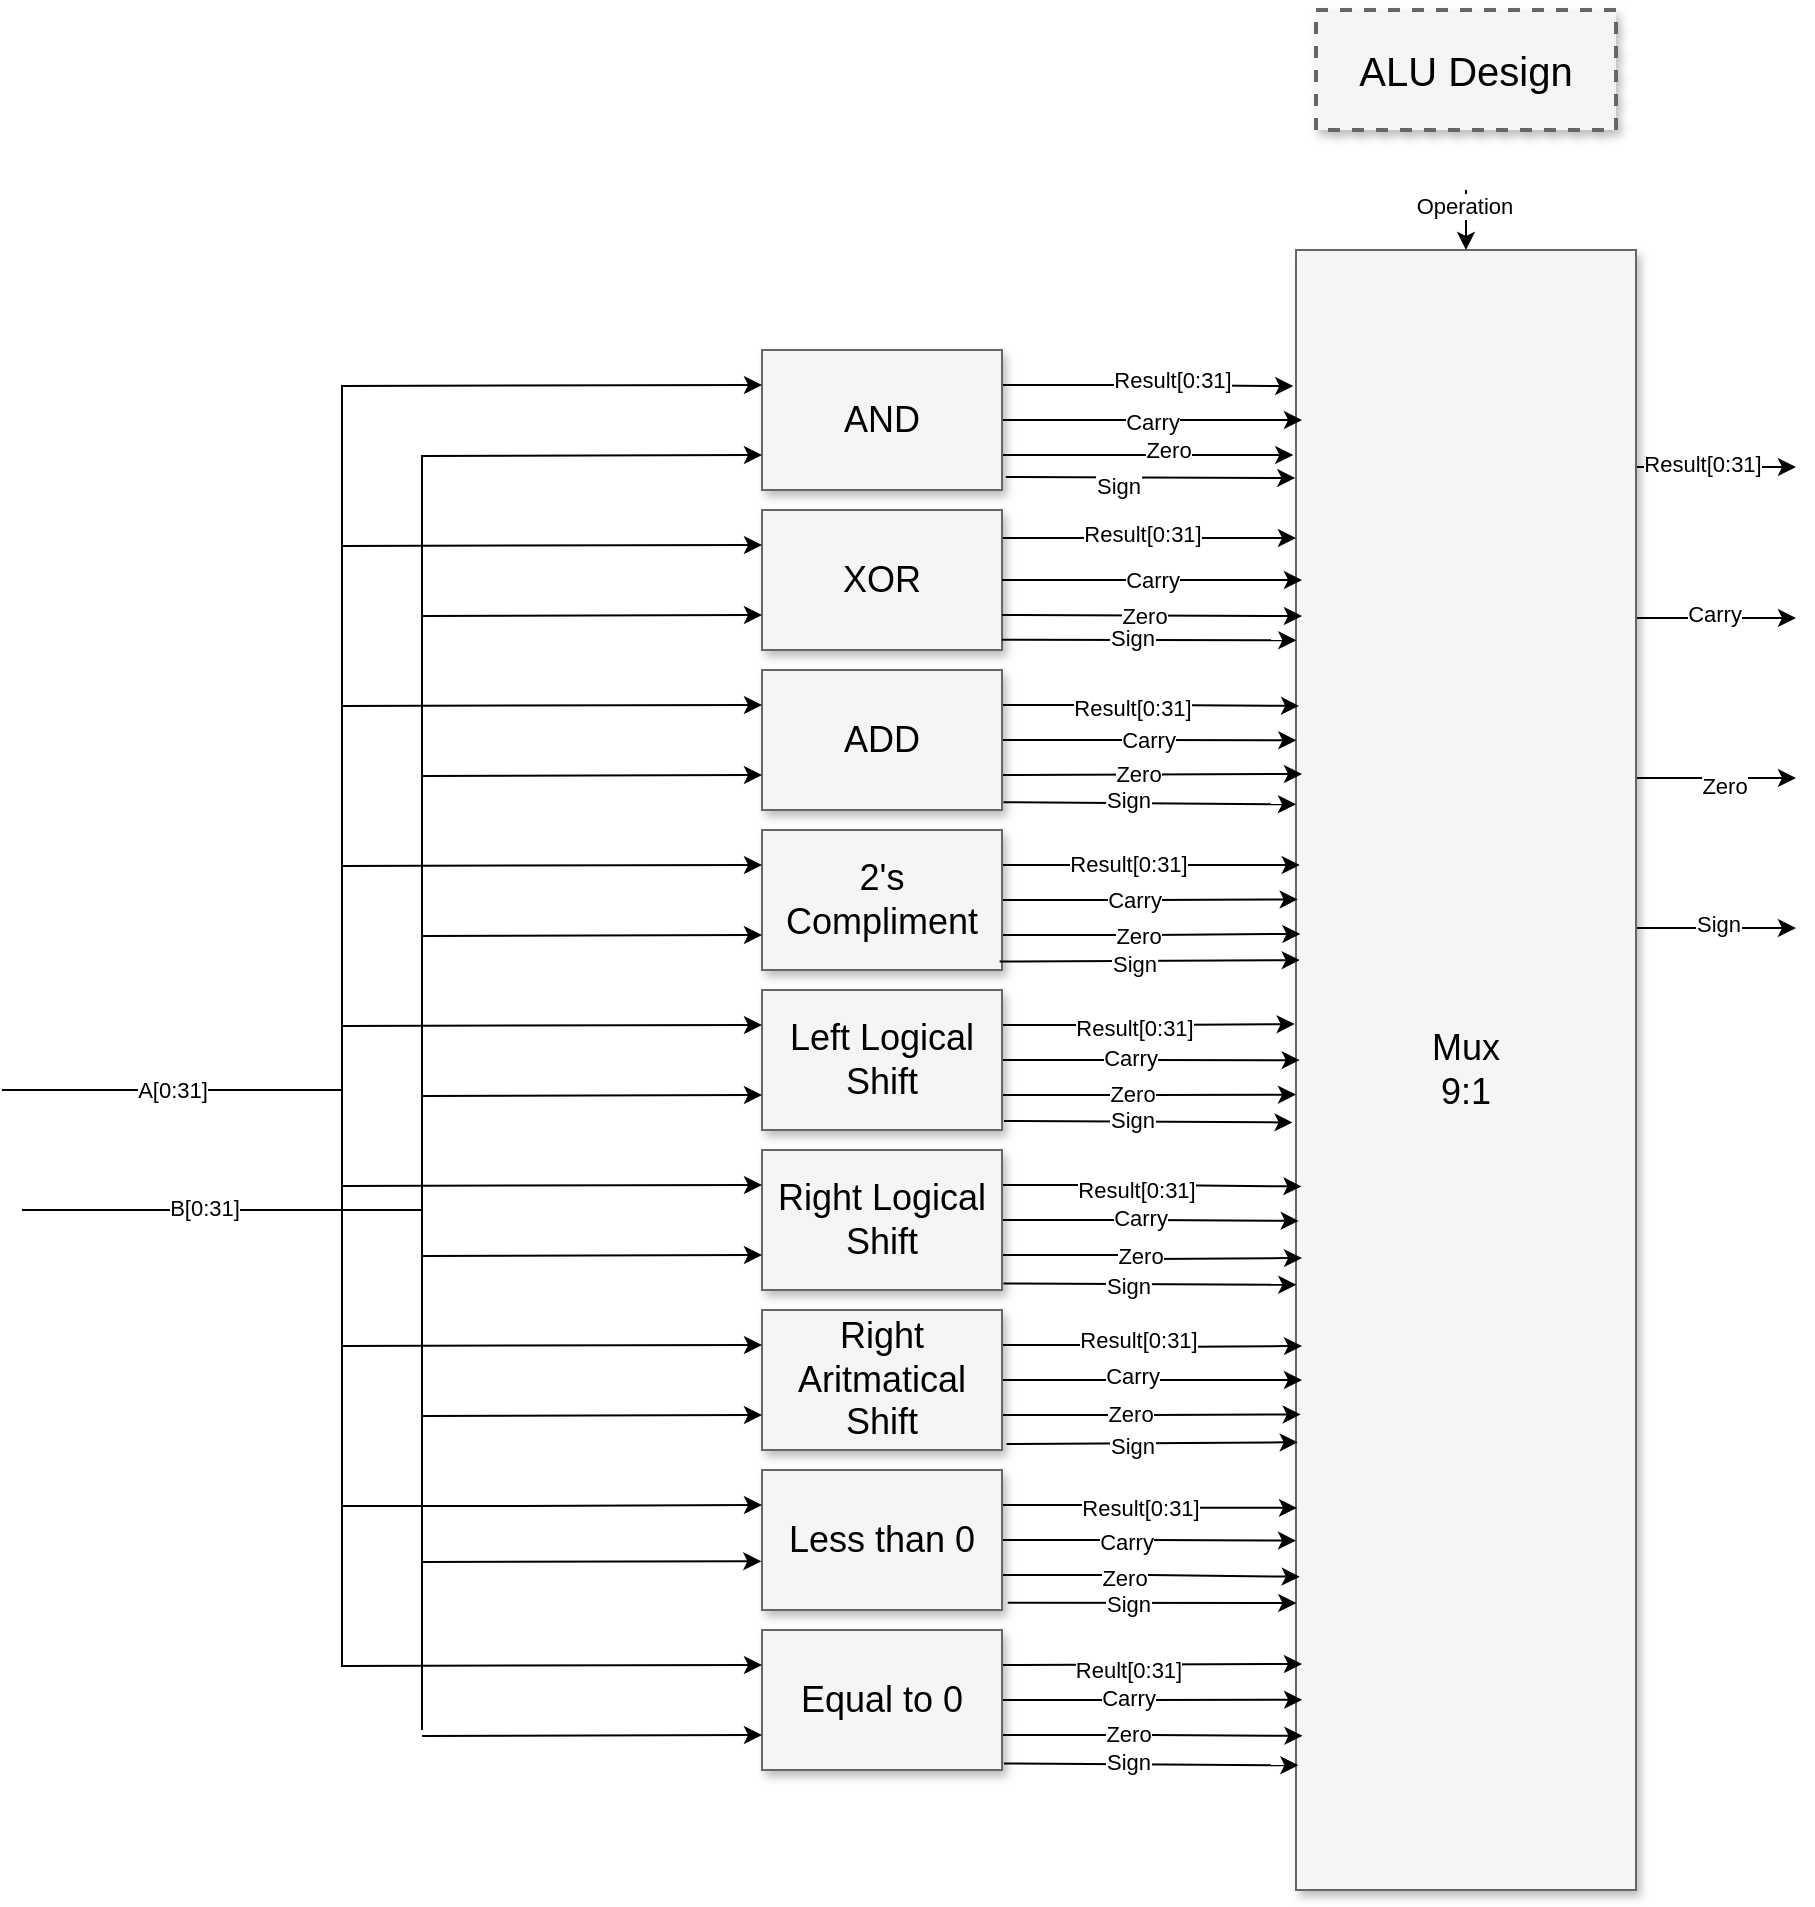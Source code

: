 <mxfile version="15.6.8" type="github">
  <diagram name="Page-1" id="90a13364-a465-7bf4-72fc-28e22215d7a0">
    <mxGraphModel dx="1730" dy="952" grid="1" gridSize="10" guides="1" tooltips="1" connect="1" arrows="1" fold="1" page="1" pageScale="1.5" pageWidth="1169" pageHeight="826" background="none" math="0" shadow="0">
      <root>
        <mxCell id="0" style=";html=1;" />
        <mxCell id="1" style=";html=1;" parent="0" />
        <mxCell id="3a17f1ce550125da-1" value="ALU Design" style="whiteSpace=wrap;html=1;shadow=1;fontSize=20;fillColor=#f5f5f5;strokeColor=#666666;strokeWidth=2;dashed=1;" parent="1" vertex="1">
          <mxGeometry x="797" y="250" width="150" height="60" as="geometry" />
        </mxCell>
        <mxCell id="3a17f1ce550125da-13" style="edgeStyle=elbowEdgeStyle;rounded=0;html=1;startArrow=none;startFill=0;jettySize=auto;orthogonalLoop=1;fontSize=18;elbow=vertical;" parent="1" source="3a17f1ce550125da-2" edge="1">
          <mxGeometry relative="1" as="geometry">
            <mxPoint x="1037" y="478.588" as="targetPoint" />
          </mxGeometry>
        </mxCell>
        <mxCell id="vI0If23ku_HwxLo2vswI-122" value="Result[0:31]" style="edgeLabel;html=1;align=center;verticalAlign=middle;resizable=0;points=[];" vertex="1" connectable="0" parent="3a17f1ce550125da-13">
          <mxGeometry x="-0.18" y="2" relative="1" as="geometry">
            <mxPoint as="offset" />
          </mxGeometry>
        </mxCell>
        <mxCell id="3a17f1ce550125da-14" style="edgeStyle=elbowEdgeStyle;rounded=0;html=1;startArrow=none;startFill=0;jettySize=auto;orthogonalLoop=1;fontSize=18;elbow=vertical;" parent="1" source="3a17f1ce550125da-2" edge="1">
          <mxGeometry relative="1" as="geometry">
            <mxPoint x="1037" y="553.882" as="targetPoint" />
          </mxGeometry>
        </mxCell>
        <mxCell id="vI0If23ku_HwxLo2vswI-123" value="Carry" style="edgeLabel;html=1;align=center;verticalAlign=middle;resizable=0;points=[];" vertex="1" connectable="0" parent="3a17f1ce550125da-14">
          <mxGeometry x="-0.029" y="2" relative="1" as="geometry">
            <mxPoint as="offset" />
          </mxGeometry>
        </mxCell>
        <mxCell id="3a17f1ce550125da-15" style="edgeStyle=elbowEdgeStyle;rounded=0;html=1;startArrow=none;startFill=0;jettySize=auto;orthogonalLoop=1;fontSize=18;elbow=vertical;" parent="1" source="3a17f1ce550125da-2" edge="1">
          <mxGeometry relative="1" as="geometry">
            <mxPoint x="1037" y="633.882" as="targetPoint" />
          </mxGeometry>
        </mxCell>
        <mxCell id="vI0If23ku_HwxLo2vswI-124" value="Zero" style="edgeLabel;html=1;align=center;verticalAlign=middle;resizable=0;points=[];" vertex="1" connectable="0" parent="3a17f1ce550125da-15">
          <mxGeometry x="0.082" y="-4" relative="1" as="geometry">
            <mxPoint as="offset" />
          </mxGeometry>
        </mxCell>
        <mxCell id="3a17f1ce550125da-16" style="edgeStyle=elbowEdgeStyle;rounded=0;html=1;startArrow=none;startFill=0;jettySize=auto;orthogonalLoop=1;fontSize=18;elbow=vertical;" parent="1" source="3a17f1ce550125da-2" edge="1">
          <mxGeometry relative="1" as="geometry">
            <mxPoint x="1037" y="709.176" as="targetPoint" />
          </mxGeometry>
        </mxCell>
        <mxCell id="vI0If23ku_HwxLo2vswI-125" value="Sign" style="edgeLabel;html=1;align=center;verticalAlign=middle;resizable=0;points=[];" vertex="1" connectable="0" parent="3a17f1ce550125da-16">
          <mxGeometry x="0.024" y="2" relative="1" as="geometry">
            <mxPoint as="offset" />
          </mxGeometry>
        </mxCell>
        <mxCell id="3a17f1ce550125da-2" value="&lt;div&gt;Mux&lt;/div&gt;&lt;div&gt;9:1&lt;/div&gt;" style="whiteSpace=wrap;html=1;shadow=1;fontSize=18;fillColor=#f5f5f5;strokeColor=#666666;" parent="1" vertex="1">
          <mxGeometry x="787" y="370" width="170" height="820" as="geometry" />
        </mxCell>
        <mxCell id="3a17f1ce550125da-20" style="edgeStyle=elbowEdgeStyle;rounded=0;html=1;startArrow=none;startFill=0;jettySize=auto;orthogonalLoop=1;fontSize=18;elbow=vertical;" parent="1" source="3a17f1ce550125da-8" target="3a17f1ce550125da-2" edge="1">
          <mxGeometry relative="1" as="geometry">
            <Array as="points">
              <mxPoint x="757" y="514" />
            </Array>
          </mxGeometry>
        </mxCell>
        <mxCell id="vI0If23ku_HwxLo2vswI-114" value="Result[0:31]" style="edgeLabel;html=1;align=center;verticalAlign=middle;resizable=0;points=[];" vertex="1" connectable="0" parent="3a17f1ce550125da-20">
          <mxGeometry x="-0.049" y="2" relative="1" as="geometry">
            <mxPoint as="offset" />
          </mxGeometry>
        </mxCell>
        <mxCell id="3a17f1ce550125da-8" value="XOR" style="whiteSpace=wrap;html=1;shadow=1;fontSize=18;fillColor=#f5f5f5;strokeColor=#666666;" parent="1" vertex="1">
          <mxGeometry x="520" y="500" width="120" height="70" as="geometry" />
        </mxCell>
        <mxCell id="vI0If23ku_HwxLo2vswI-4" value="Carry" style="endArrow=classic;html=1;rounded=0;" edge="1" parent="1" source="3a17f1ce550125da-8">
          <mxGeometry width="50" height="50" relative="1" as="geometry">
            <mxPoint x="700" y="580" as="sourcePoint" />
            <mxPoint x="790" y="535" as="targetPoint" />
            <Array as="points" />
          </mxGeometry>
        </mxCell>
        <mxCell id="vI0If23ku_HwxLo2vswI-8" value="" style="endArrow=classic;html=1;rounded=0;exitX=1;exitY=0.75;exitDx=0;exitDy=0;" edge="1" parent="1" source="3a17f1ce550125da-8">
          <mxGeometry width="50" height="50" relative="1" as="geometry">
            <mxPoint x="690" y="610" as="sourcePoint" />
            <mxPoint x="790" y="553" as="targetPoint" />
          </mxGeometry>
        </mxCell>
        <mxCell id="vI0If23ku_HwxLo2vswI-91" value="Zero" style="edgeLabel;html=1;align=center;verticalAlign=middle;resizable=0;points=[];" vertex="1" connectable="0" parent="vI0If23ku_HwxLo2vswI-8">
          <mxGeometry x="-0.059" relative="1" as="geometry">
            <mxPoint as="offset" />
          </mxGeometry>
        </mxCell>
        <mxCell id="vI0If23ku_HwxLo2vswI-29" style="edgeStyle=orthogonalEdgeStyle;rounded=0;orthogonalLoop=1;jettySize=auto;html=1;exitX=1;exitY=0.25;exitDx=0;exitDy=0;entryX=0.009;entryY=0.278;entryDx=0;entryDy=0;entryPerimeter=0;" edge="1" parent="1" source="vI0If23ku_HwxLo2vswI-18" target="3a17f1ce550125da-2">
          <mxGeometry relative="1" as="geometry">
            <mxPoint x="790" y="595" as="targetPoint" />
          </mxGeometry>
        </mxCell>
        <mxCell id="vI0If23ku_HwxLo2vswI-115" value="Result[0:31]" style="edgeLabel;html=1;align=center;verticalAlign=middle;resizable=0;points=[];" vertex="1" connectable="0" parent="vI0If23ku_HwxLo2vswI-29">
          <mxGeometry x="-0.132" y="-1" relative="1" as="geometry">
            <mxPoint as="offset" />
          </mxGeometry>
        </mxCell>
        <mxCell id="vI0If23ku_HwxLo2vswI-30" value="Carry" style="edgeStyle=orthogonalEdgeStyle;rounded=0;orthogonalLoop=1;jettySize=auto;html=1;exitX=1;exitY=0.5;exitDx=0;exitDy=0;entryX=0.001;entryY=0.299;entryDx=0;entryDy=0;entryPerimeter=0;" edge="1" parent="1" source="vI0If23ku_HwxLo2vswI-18" target="3a17f1ce550125da-2">
          <mxGeometry relative="1" as="geometry" />
        </mxCell>
        <mxCell id="vI0If23ku_HwxLo2vswI-32" style="edgeStyle=orthogonalEdgeStyle;rounded=0;orthogonalLoop=1;jettySize=auto;html=1;exitX=1;exitY=0.75;exitDx=0;exitDy=0;" edge="1" parent="1" source="vI0If23ku_HwxLo2vswI-18">
          <mxGeometry relative="1" as="geometry">
            <mxPoint x="790" y="632" as="targetPoint" />
          </mxGeometry>
        </mxCell>
        <mxCell id="vI0If23ku_HwxLo2vswI-93" value="Zero" style="edgeLabel;html=1;align=center;verticalAlign=middle;resizable=0;points=[];" vertex="1" connectable="0" parent="vI0If23ku_HwxLo2vswI-32">
          <mxGeometry x="-0.103" y="1" relative="1" as="geometry">
            <mxPoint as="offset" />
          </mxGeometry>
        </mxCell>
        <mxCell id="vI0If23ku_HwxLo2vswI-18" value="ADD" style="whiteSpace=wrap;html=1;shadow=1;fontSize=18;fillColor=#f5f5f5;strokeColor=#666666;" vertex="1" parent="1">
          <mxGeometry x="520" y="580" width="120" height="70" as="geometry" />
        </mxCell>
        <mxCell id="vI0If23ku_HwxLo2vswI-26" style="edgeStyle=orthogonalEdgeStyle;rounded=0;orthogonalLoop=1;jettySize=auto;html=1;exitX=1;exitY=0.25;exitDx=0;exitDy=0;entryX=-0.008;entryY=0.083;entryDx=0;entryDy=0;entryPerimeter=0;" edge="1" parent="1" source="vI0If23ku_HwxLo2vswI-19" target="3a17f1ce550125da-2">
          <mxGeometry relative="1" as="geometry" />
        </mxCell>
        <mxCell id="vI0If23ku_HwxLo2vswI-113" value="Result[0:31]" style="edgeLabel;html=1;align=center;verticalAlign=middle;resizable=0;points=[];" vertex="1" connectable="0" parent="vI0If23ku_HwxLo2vswI-26">
          <mxGeometry x="0.162" y="3" relative="1" as="geometry">
            <mxPoint as="offset" />
          </mxGeometry>
        </mxCell>
        <mxCell id="vI0If23ku_HwxLo2vswI-27" value="Carry" style="edgeStyle=orthogonalEdgeStyle;rounded=0;orthogonalLoop=1;jettySize=auto;html=1;exitX=1;exitY=0.5;exitDx=0;exitDy=0;" edge="1" parent="1" source="vI0If23ku_HwxLo2vswI-19">
          <mxGeometry relative="1" as="geometry">
            <mxPoint x="790" y="455" as="targetPoint" />
          </mxGeometry>
        </mxCell>
        <mxCell id="vI0If23ku_HwxLo2vswI-28" style="edgeStyle=orthogonalEdgeStyle;rounded=0;orthogonalLoop=1;jettySize=auto;html=1;exitX=1;exitY=0.75;exitDx=0;exitDy=0;entryX=-0.008;entryY=0.125;entryDx=0;entryDy=0;entryPerimeter=0;" edge="1" parent="1" source="vI0If23ku_HwxLo2vswI-19" target="3a17f1ce550125da-2">
          <mxGeometry relative="1" as="geometry">
            <mxPoint x="790" y="470" as="targetPoint" />
          </mxGeometry>
        </mxCell>
        <mxCell id="vI0If23ku_HwxLo2vswI-88" value="Zero" style="edgeLabel;html=1;align=center;verticalAlign=middle;resizable=0;points=[];" vertex="1" connectable="0" parent="vI0If23ku_HwxLo2vswI-28">
          <mxGeometry x="0.133" y="3" relative="1" as="geometry">
            <mxPoint as="offset" />
          </mxGeometry>
        </mxCell>
        <mxCell id="vI0If23ku_HwxLo2vswI-19" value="AND" style="whiteSpace=wrap;html=1;shadow=1;fontSize=18;fillColor=#f5f5f5;strokeColor=#666666;" vertex="1" parent="1">
          <mxGeometry x="520" y="420" width="120" height="70" as="geometry" />
        </mxCell>
        <mxCell id="vI0If23ku_HwxLo2vswI-33" style="edgeStyle=orthogonalEdgeStyle;rounded=0;orthogonalLoop=1;jettySize=auto;html=1;exitX=1;exitY=0.25;exitDx=0;exitDy=0;entryX=0.011;entryY=0.375;entryDx=0;entryDy=0;entryPerimeter=0;" edge="1" parent="1" source="vI0If23ku_HwxLo2vswI-20" target="3a17f1ce550125da-2">
          <mxGeometry relative="1" as="geometry">
            <mxPoint x="790" y="680" as="targetPoint" />
          </mxGeometry>
        </mxCell>
        <mxCell id="vI0If23ku_HwxLo2vswI-116" value="Result[0:31]" style="edgeLabel;html=1;align=center;verticalAlign=middle;resizable=0;points=[];" vertex="1" connectable="0" parent="vI0If23ku_HwxLo2vswI-33">
          <mxGeometry x="-0.157" y="1" relative="1" as="geometry">
            <mxPoint as="offset" />
          </mxGeometry>
        </mxCell>
        <mxCell id="vI0If23ku_HwxLo2vswI-34" style="edgeStyle=orthogonalEdgeStyle;rounded=0;orthogonalLoop=1;jettySize=auto;html=1;exitX=1;exitY=0.5;exitDx=0;exitDy=0;entryX=0.005;entryY=0.396;entryDx=0;entryDy=0;entryPerimeter=0;" edge="1" parent="1" source="vI0If23ku_HwxLo2vswI-20" target="3a17f1ce550125da-2">
          <mxGeometry relative="1" as="geometry" />
        </mxCell>
        <mxCell id="vI0If23ku_HwxLo2vswI-95" value="Carry" style="edgeLabel;html=1;align=center;verticalAlign=middle;resizable=0;points=[];" vertex="1" connectable="0" parent="vI0If23ku_HwxLo2vswI-34">
          <mxGeometry x="-0.117" relative="1" as="geometry">
            <mxPoint as="offset" />
          </mxGeometry>
        </mxCell>
        <mxCell id="vI0If23ku_HwxLo2vswI-35" style="edgeStyle=orthogonalEdgeStyle;rounded=0;orthogonalLoop=1;jettySize=auto;html=1;exitX=1;exitY=0.75;exitDx=0;exitDy=0;entryX=0.013;entryY=0.417;entryDx=0;entryDy=0;entryPerimeter=0;" edge="1" parent="1" source="vI0If23ku_HwxLo2vswI-20" target="3a17f1ce550125da-2">
          <mxGeometry relative="1" as="geometry">
            <mxPoint x="790" y="720" as="targetPoint" />
          </mxGeometry>
        </mxCell>
        <mxCell id="vI0If23ku_HwxLo2vswI-96" value="Zero" style="edgeLabel;html=1;align=center;verticalAlign=middle;resizable=0;points=[];" vertex="1" connectable="0" parent="vI0If23ku_HwxLo2vswI-35">
          <mxGeometry x="-0.102" relative="1" as="geometry">
            <mxPoint as="offset" />
          </mxGeometry>
        </mxCell>
        <mxCell id="vI0If23ku_HwxLo2vswI-20" value="2&#39;s Compliment" style="whiteSpace=wrap;html=1;shadow=1;fontSize=18;fillColor=#f5f5f5;strokeColor=#666666;" vertex="1" parent="1">
          <mxGeometry x="520" y="660" width="120" height="70" as="geometry" />
        </mxCell>
        <mxCell id="vI0If23ku_HwxLo2vswI-36" style="edgeStyle=orthogonalEdgeStyle;rounded=0;orthogonalLoop=1;jettySize=auto;html=1;exitX=1;exitY=0.25;exitDx=0;exitDy=0;entryX=-0.004;entryY=0.472;entryDx=0;entryDy=0;entryPerimeter=0;" edge="1" parent="1" source="vI0If23ku_HwxLo2vswI-21" target="3a17f1ce550125da-2">
          <mxGeometry relative="1" as="geometry" />
        </mxCell>
        <mxCell id="vI0If23ku_HwxLo2vswI-117" value="Result[0:31]" style="edgeLabel;html=1;align=center;verticalAlign=middle;resizable=0;points=[];" vertex="1" connectable="0" parent="vI0If23ku_HwxLo2vswI-36">
          <mxGeometry x="-0.102" y="-1" relative="1" as="geometry">
            <mxPoint as="offset" />
          </mxGeometry>
        </mxCell>
        <mxCell id="vI0If23ku_HwxLo2vswI-37" style="edgeStyle=orthogonalEdgeStyle;rounded=0;orthogonalLoop=1;jettySize=auto;html=1;exitX=1;exitY=0.5;exitDx=0;exitDy=0;entryX=0.011;entryY=0.494;entryDx=0;entryDy=0;entryPerimeter=0;" edge="1" parent="1" source="vI0If23ku_HwxLo2vswI-21" target="3a17f1ce550125da-2">
          <mxGeometry relative="1" as="geometry">
            <mxPoint x="780" y="780" as="targetPoint" />
          </mxGeometry>
        </mxCell>
        <mxCell id="vI0If23ku_HwxLo2vswI-98" value="Carry" style="edgeLabel;html=1;align=center;verticalAlign=middle;resizable=0;points=[];" vertex="1" connectable="0" parent="vI0If23ku_HwxLo2vswI-37">
          <mxGeometry x="-0.131" y="1" relative="1" as="geometry">
            <mxPoint x="-1" as="offset" />
          </mxGeometry>
        </mxCell>
        <mxCell id="vI0If23ku_HwxLo2vswI-38" style="edgeStyle=orthogonalEdgeStyle;rounded=0;orthogonalLoop=1;jettySize=auto;html=1;exitX=1;exitY=0.75;exitDx=0;exitDy=0;entryX=0;entryY=0.515;entryDx=0;entryDy=0;entryPerimeter=0;" edge="1" parent="1" source="vI0If23ku_HwxLo2vswI-21" target="3a17f1ce550125da-2">
          <mxGeometry relative="1" as="geometry">
            <mxPoint x="780" y="792" as="targetPoint" />
          </mxGeometry>
        </mxCell>
        <mxCell id="vI0If23ku_HwxLo2vswI-99" value="Zero" style="edgeLabel;html=1;align=center;verticalAlign=middle;resizable=0;points=[];" vertex="1" connectable="0" parent="vI0If23ku_HwxLo2vswI-38">
          <mxGeometry x="-0.121" y="1" relative="1" as="geometry">
            <mxPoint as="offset" />
          </mxGeometry>
        </mxCell>
        <mxCell id="vI0If23ku_HwxLo2vswI-21" value="Left Logical Shift" style="whiteSpace=wrap;html=1;shadow=1;fontSize=18;fillColor=#f5f5f5;strokeColor=#666666;" vertex="1" parent="1">
          <mxGeometry x="520" y="740" width="120" height="70" as="geometry" />
        </mxCell>
        <mxCell id="vI0If23ku_HwxLo2vswI-39" style="edgeStyle=orthogonalEdgeStyle;rounded=0;orthogonalLoop=1;jettySize=auto;html=1;exitX=1;exitY=0.25;exitDx=0;exitDy=0;entryX=0.016;entryY=0.571;entryDx=0;entryDy=0;entryPerimeter=0;" edge="1" parent="1" source="vI0If23ku_HwxLo2vswI-22" target="3a17f1ce550125da-2">
          <mxGeometry relative="1" as="geometry">
            <mxPoint x="790" y="841" as="targetPoint" />
          </mxGeometry>
        </mxCell>
        <mxCell id="vI0If23ku_HwxLo2vswI-118" value="Result[0:31]" style="edgeLabel;html=1;align=center;verticalAlign=middle;resizable=0;points=[];" vertex="1" connectable="0" parent="vI0If23ku_HwxLo2vswI-39">
          <mxGeometry x="-0.117" y="-2" relative="1" as="geometry">
            <mxPoint as="offset" />
          </mxGeometry>
        </mxCell>
        <mxCell id="vI0If23ku_HwxLo2vswI-40" style="edgeStyle=orthogonalEdgeStyle;rounded=0;orthogonalLoop=1;jettySize=auto;html=1;exitX=1;exitY=0.5;exitDx=0;exitDy=0;entryX=0.008;entryY=0.592;entryDx=0;entryDy=0;entryPerimeter=0;" edge="1" parent="1" source="vI0If23ku_HwxLo2vswI-22" target="3a17f1ce550125da-2">
          <mxGeometry relative="1" as="geometry" />
        </mxCell>
        <mxCell id="vI0If23ku_HwxLo2vswI-101" value="Carry" style="edgeLabel;html=1;align=center;verticalAlign=middle;resizable=0;points=[];" vertex="1" connectable="0" parent="vI0If23ku_HwxLo2vswI-40">
          <mxGeometry x="-0.08" y="1" relative="1" as="geometry">
            <mxPoint as="offset" />
          </mxGeometry>
        </mxCell>
        <mxCell id="vI0If23ku_HwxLo2vswI-41" style="edgeStyle=orthogonalEdgeStyle;rounded=0;orthogonalLoop=1;jettySize=auto;html=1;exitX=1;exitY=0.75;exitDx=0;exitDy=0;" edge="1" parent="1" source="vI0If23ku_HwxLo2vswI-22">
          <mxGeometry relative="1" as="geometry">
            <mxPoint x="790" y="874" as="targetPoint" />
          </mxGeometry>
        </mxCell>
        <mxCell id="vI0If23ku_HwxLo2vswI-102" value="Zero" style="edgeLabel;html=1;align=center;verticalAlign=middle;resizable=0;points=[];" vertex="1" connectable="0" parent="vI0If23ku_HwxLo2vswI-41">
          <mxGeometry x="-0.1" relative="1" as="geometry">
            <mxPoint as="offset" />
          </mxGeometry>
        </mxCell>
        <mxCell id="vI0If23ku_HwxLo2vswI-22" value="Right Logical Shift" style="whiteSpace=wrap;html=1;shadow=1;fontSize=18;fillColor=#f5f5f5;strokeColor=#666666;" vertex="1" parent="1">
          <mxGeometry x="520" y="820" width="120" height="70" as="geometry" />
        </mxCell>
        <mxCell id="vI0If23ku_HwxLo2vswI-48" style="edgeStyle=orthogonalEdgeStyle;rounded=0;orthogonalLoop=1;jettySize=auto;html=1;exitX=1;exitY=0.25;exitDx=0;exitDy=0;" edge="1" parent="1" source="vI0If23ku_HwxLo2vswI-23">
          <mxGeometry relative="1" as="geometry">
            <mxPoint x="790" y="918" as="targetPoint" />
          </mxGeometry>
        </mxCell>
        <mxCell id="vI0If23ku_HwxLo2vswI-119" value="Result[0:31]" style="edgeLabel;html=1;align=center;verticalAlign=middle;resizable=0;points=[];" vertex="1" connectable="0" parent="vI0If23ku_HwxLo2vswI-48">
          <mxGeometry x="-0.102" y="3" relative="1" as="geometry">
            <mxPoint as="offset" />
          </mxGeometry>
        </mxCell>
        <mxCell id="vI0If23ku_HwxLo2vswI-49" style="edgeStyle=orthogonalEdgeStyle;rounded=0;orthogonalLoop=1;jettySize=auto;html=1;exitX=1;exitY=0.5;exitDx=0;exitDy=0;" edge="1" parent="1" source="vI0If23ku_HwxLo2vswI-23">
          <mxGeometry relative="1" as="geometry">
            <mxPoint x="790" y="935" as="targetPoint" />
          </mxGeometry>
        </mxCell>
        <mxCell id="vI0If23ku_HwxLo2vswI-104" value="Carry" style="edgeLabel;html=1;align=center;verticalAlign=middle;resizable=0;points=[];" vertex="1" connectable="0" parent="vI0If23ku_HwxLo2vswI-49">
          <mxGeometry x="-0.143" y="2" relative="1" as="geometry">
            <mxPoint as="offset" />
          </mxGeometry>
        </mxCell>
        <mxCell id="vI0If23ku_HwxLo2vswI-50" style="edgeStyle=orthogonalEdgeStyle;rounded=0;orthogonalLoop=1;jettySize=auto;html=1;exitX=1;exitY=0.75;exitDx=0;exitDy=0;entryX=0.014;entryY=0.71;entryDx=0;entryDy=0;entryPerimeter=0;" edge="1" parent="1" source="vI0If23ku_HwxLo2vswI-23" target="3a17f1ce550125da-2">
          <mxGeometry relative="1" as="geometry" />
        </mxCell>
        <mxCell id="vI0If23ku_HwxLo2vswI-105" value="Zero" style="edgeLabel;html=1;align=center;verticalAlign=middle;resizable=0;points=[];" vertex="1" connectable="0" parent="vI0If23ku_HwxLo2vswI-50">
          <mxGeometry x="-0.151" y="1" relative="1" as="geometry">
            <mxPoint as="offset" />
          </mxGeometry>
        </mxCell>
        <mxCell id="vI0If23ku_HwxLo2vswI-23" value="Right Aritmatical Shift" style="whiteSpace=wrap;html=1;shadow=1;fontSize=18;fillColor=#f5f5f5;strokeColor=#666666;" vertex="1" parent="1">
          <mxGeometry x="520" y="900" width="120" height="70" as="geometry" />
        </mxCell>
        <mxCell id="vI0If23ku_HwxLo2vswI-45" style="edgeStyle=orthogonalEdgeStyle;rounded=0;orthogonalLoop=1;jettySize=auto;html=1;exitX=1;exitY=0.25;exitDx=0;exitDy=0;entryX=0.003;entryY=0.767;entryDx=0;entryDy=0;entryPerimeter=0;" edge="1" parent="1" source="vI0If23ku_HwxLo2vswI-24" target="3a17f1ce550125da-2">
          <mxGeometry relative="1" as="geometry" />
        </mxCell>
        <mxCell id="vI0If23ku_HwxLo2vswI-120" value="Result[0:31]" style="edgeLabel;html=1;align=center;verticalAlign=middle;resizable=0;points=[];" vertex="1" connectable="0" parent="vI0If23ku_HwxLo2vswI-45">
          <mxGeometry x="-0.076" y="-1" relative="1" as="geometry">
            <mxPoint as="offset" />
          </mxGeometry>
        </mxCell>
        <mxCell id="vI0If23ku_HwxLo2vswI-46" style="edgeStyle=orthogonalEdgeStyle;rounded=0;orthogonalLoop=1;jettySize=auto;html=1;exitX=1;exitY=0.5;exitDx=0;exitDy=0;entryX=0;entryY=0.787;entryDx=0;entryDy=0;entryPerimeter=0;" edge="1" parent="1" source="vI0If23ku_HwxLo2vswI-24" target="3a17f1ce550125da-2">
          <mxGeometry relative="1" as="geometry" />
        </mxCell>
        <mxCell id="vI0If23ku_HwxLo2vswI-107" value="Carry" style="edgeLabel;html=1;align=center;verticalAlign=middle;resizable=0;points=[];" vertex="1" connectable="0" parent="vI0If23ku_HwxLo2vswI-46">
          <mxGeometry x="-0.162" y="-1" relative="1" as="geometry">
            <mxPoint as="offset" />
          </mxGeometry>
        </mxCell>
        <mxCell id="vI0If23ku_HwxLo2vswI-47" style="edgeStyle=orthogonalEdgeStyle;rounded=0;orthogonalLoop=1;jettySize=auto;html=1;exitX=1;exitY=0.75;exitDx=0;exitDy=0;entryX=0.011;entryY=0.809;entryDx=0;entryDy=0;entryPerimeter=0;" edge="1" parent="1" source="vI0If23ku_HwxLo2vswI-24" target="3a17f1ce550125da-2">
          <mxGeometry relative="1" as="geometry" />
        </mxCell>
        <mxCell id="vI0If23ku_HwxLo2vswI-108" value="Zero" style="edgeLabel;html=1;align=center;verticalAlign=middle;resizable=0;points=[];" vertex="1" connectable="0" parent="vI0If23ku_HwxLo2vswI-47">
          <mxGeometry x="-0.185" y="-1" relative="1" as="geometry">
            <mxPoint as="offset" />
          </mxGeometry>
        </mxCell>
        <mxCell id="vI0If23ku_HwxLo2vswI-24" value="Less than 0" style="whiteSpace=wrap;html=1;shadow=1;fontSize=18;fillColor=#f5f5f5;strokeColor=#666666;" vertex="1" parent="1">
          <mxGeometry x="520" y="980" width="120" height="70" as="geometry" />
        </mxCell>
        <mxCell id="vI0If23ku_HwxLo2vswI-42" style="edgeStyle=orthogonalEdgeStyle;rounded=0;orthogonalLoop=1;jettySize=auto;html=1;exitX=1;exitY=0.25;exitDx=0;exitDy=0;" edge="1" parent="1" source="vI0If23ku_HwxLo2vswI-25">
          <mxGeometry relative="1" as="geometry">
            <mxPoint x="790" y="1077" as="targetPoint" />
          </mxGeometry>
        </mxCell>
        <mxCell id="vI0If23ku_HwxLo2vswI-121" value="Reult[0:31]" style="edgeLabel;html=1;align=center;verticalAlign=middle;resizable=0;points=[];" vertex="1" connectable="0" parent="vI0If23ku_HwxLo2vswI-42">
          <mxGeometry x="-0.161" y="-2" relative="1" as="geometry">
            <mxPoint as="offset" />
          </mxGeometry>
        </mxCell>
        <mxCell id="vI0If23ku_HwxLo2vswI-43" style="edgeStyle=orthogonalEdgeStyle;rounded=0;orthogonalLoop=1;jettySize=auto;html=1;exitX=1;exitY=0.5;exitDx=0;exitDy=0;entryX=0.018;entryY=0.884;entryDx=0;entryDy=0;entryPerimeter=0;" edge="1" parent="1" source="vI0If23ku_HwxLo2vswI-25" target="3a17f1ce550125da-2">
          <mxGeometry relative="1" as="geometry">
            <mxPoint x="780" y="1095.059" as="targetPoint" />
          </mxGeometry>
        </mxCell>
        <mxCell id="vI0If23ku_HwxLo2vswI-110" value="Carry" style="edgeLabel;html=1;align=center;verticalAlign=middle;resizable=0;points=[];" vertex="1" connectable="0" parent="vI0If23ku_HwxLo2vswI-43">
          <mxGeometry x="-0.166" y="1" relative="1" as="geometry">
            <mxPoint as="offset" />
          </mxGeometry>
        </mxCell>
        <mxCell id="vI0If23ku_HwxLo2vswI-44" style="edgeStyle=orthogonalEdgeStyle;rounded=0;orthogonalLoop=1;jettySize=auto;html=1;exitX=1;exitY=0.75;exitDx=0;exitDy=0;entryX=0.019;entryY=0.906;entryDx=0;entryDy=0;entryPerimeter=0;" edge="1" parent="1" source="vI0If23ku_HwxLo2vswI-25" target="3a17f1ce550125da-2">
          <mxGeometry relative="1" as="geometry" />
        </mxCell>
        <mxCell id="vI0If23ku_HwxLo2vswI-111" value="Zero" style="edgeLabel;html=1;align=center;verticalAlign=middle;resizable=0;points=[];" vertex="1" connectable="0" parent="vI0If23ku_HwxLo2vswI-44">
          <mxGeometry x="-0.168" y="1" relative="1" as="geometry">
            <mxPoint as="offset" />
          </mxGeometry>
        </mxCell>
        <mxCell id="vI0If23ku_HwxLo2vswI-25" value="Equal to 0" style="whiteSpace=wrap;html=1;shadow=1;fontSize=18;fillColor=#f5f5f5;strokeColor=#666666;" vertex="1" parent="1">
          <mxGeometry x="520" y="1060" width="120" height="70" as="geometry" />
        </mxCell>
        <mxCell id="vI0If23ku_HwxLo2vswI-57" value="" style="endArrow=classic;html=1;rounded=0;exitX=1.016;exitY=0.907;exitDx=0;exitDy=0;exitPerimeter=0;entryX=-0.002;entryY=0.139;entryDx=0;entryDy=0;entryPerimeter=0;" edge="1" parent="1" source="vI0If23ku_HwxLo2vswI-19" target="3a17f1ce550125da-2">
          <mxGeometry width="50" height="50" relative="1" as="geometry">
            <mxPoint x="680" y="510" as="sourcePoint" />
            <mxPoint x="730" y="460" as="targetPoint" />
          </mxGeometry>
        </mxCell>
        <mxCell id="vI0If23ku_HwxLo2vswI-89" value="Sign" style="edgeLabel;html=1;align=center;verticalAlign=middle;resizable=0;points=[];" vertex="1" connectable="0" parent="vI0If23ku_HwxLo2vswI-57">
          <mxGeometry x="-0.232" y="-4" relative="1" as="geometry">
            <mxPoint as="offset" />
          </mxGeometry>
        </mxCell>
        <mxCell id="vI0If23ku_HwxLo2vswI-58" value="" style="endArrow=classic;html=1;rounded=0;exitX=1;exitY=0.926;exitDx=0;exitDy=0;exitPerimeter=0;entryX=0.001;entryY=0.238;entryDx=0;entryDy=0;entryPerimeter=0;" edge="1" parent="1" source="3a17f1ce550125da-8" target="3a17f1ce550125da-2">
          <mxGeometry width="50" height="50" relative="1" as="geometry">
            <mxPoint x="680" y="600" as="sourcePoint" />
            <mxPoint x="730" y="550" as="targetPoint" />
          </mxGeometry>
        </mxCell>
        <mxCell id="vI0If23ku_HwxLo2vswI-92" value="Sign" style="edgeLabel;html=1;align=center;verticalAlign=middle;resizable=0;points=[];" vertex="1" connectable="0" parent="vI0If23ku_HwxLo2vswI-58">
          <mxGeometry x="-0.114" y="1" relative="1" as="geometry">
            <mxPoint as="offset" />
          </mxGeometry>
        </mxCell>
        <mxCell id="vI0If23ku_HwxLo2vswI-59" value="" style="endArrow=classic;html=1;rounded=0;exitX=1.006;exitY=0.944;exitDx=0;exitDy=0;exitPerimeter=0;entryX=0;entryY=0.338;entryDx=0;entryDy=0;entryPerimeter=0;" edge="1" parent="1" source="vI0If23ku_HwxLo2vswI-18" target="3a17f1ce550125da-2">
          <mxGeometry width="50" height="50" relative="1" as="geometry">
            <mxPoint x="680" y="670" as="sourcePoint" />
            <mxPoint x="730" y="620" as="targetPoint" />
          </mxGeometry>
        </mxCell>
        <mxCell id="vI0If23ku_HwxLo2vswI-94" value="Sign" style="edgeLabel;html=1;align=center;verticalAlign=middle;resizable=0;points=[];" vertex="1" connectable="0" parent="vI0If23ku_HwxLo2vswI-59">
          <mxGeometry x="-0.154" y="2" relative="1" as="geometry">
            <mxPoint as="offset" />
          </mxGeometry>
        </mxCell>
        <mxCell id="vI0If23ku_HwxLo2vswI-60" value="" style="endArrow=classic;html=1;rounded=0;exitX=0.99;exitY=0.939;exitDx=0;exitDy=0;exitPerimeter=0;entryX=0.011;entryY=0.433;entryDx=0;entryDy=0;entryPerimeter=0;" edge="1" parent="1" source="vI0If23ku_HwxLo2vswI-20" target="3a17f1ce550125da-2">
          <mxGeometry width="50" height="50" relative="1" as="geometry">
            <mxPoint x="680" y="760" as="sourcePoint" />
            <mxPoint x="730" y="710" as="targetPoint" />
          </mxGeometry>
        </mxCell>
        <mxCell id="vI0If23ku_HwxLo2vswI-97" value="Sign" style="edgeLabel;html=1;align=center;verticalAlign=middle;resizable=0;points=[];" vertex="1" connectable="0" parent="vI0If23ku_HwxLo2vswI-60">
          <mxGeometry x="-0.112" y="-1" relative="1" as="geometry">
            <mxPoint as="offset" />
          </mxGeometry>
        </mxCell>
        <mxCell id="vI0If23ku_HwxLo2vswI-61" value="" style="endArrow=classic;html=1;rounded=0;exitX=1.008;exitY=0.935;exitDx=0;exitDy=0;exitPerimeter=0;entryX=-0.01;entryY=0.532;entryDx=0;entryDy=0;entryPerimeter=0;" edge="1" parent="1" source="vI0If23ku_HwxLo2vswI-21" target="3a17f1ce550125da-2">
          <mxGeometry width="50" height="50" relative="1" as="geometry">
            <mxPoint x="680" y="820" as="sourcePoint" />
            <mxPoint x="730" y="770" as="targetPoint" />
          </mxGeometry>
        </mxCell>
        <mxCell id="vI0If23ku_HwxLo2vswI-100" value="Sign" style="edgeLabel;html=1;align=center;verticalAlign=middle;resizable=0;points=[];" vertex="1" connectable="0" parent="vI0If23ku_HwxLo2vswI-61">
          <mxGeometry x="-0.117" y="1" relative="1" as="geometry">
            <mxPoint as="offset" />
          </mxGeometry>
        </mxCell>
        <mxCell id="vI0If23ku_HwxLo2vswI-62" value="" style="endArrow=classic;html=1;rounded=0;exitX=1.006;exitY=0.953;exitDx=0;exitDy=0;exitPerimeter=0;entryX=0.001;entryY=0.631;entryDx=0;entryDy=0;entryPerimeter=0;" edge="1" parent="1" source="vI0If23ku_HwxLo2vswI-22" target="3a17f1ce550125da-2">
          <mxGeometry width="50" height="50" relative="1" as="geometry">
            <mxPoint x="680" y="880" as="sourcePoint" />
            <mxPoint x="730" y="830" as="targetPoint" />
          </mxGeometry>
        </mxCell>
        <mxCell id="vI0If23ku_HwxLo2vswI-103" value="Sign" style="edgeLabel;html=1;align=center;verticalAlign=middle;resizable=0;points=[];" vertex="1" connectable="0" parent="vI0If23ku_HwxLo2vswI-62">
          <mxGeometry x="-0.145" y="-1" relative="1" as="geometry">
            <mxPoint as="offset" />
          </mxGeometry>
        </mxCell>
        <mxCell id="vI0If23ku_HwxLo2vswI-63" value="" style="endArrow=classic;html=1;rounded=0;exitX=1.019;exitY=0.958;exitDx=0;exitDy=0;exitPerimeter=0;entryX=0.005;entryY=0.727;entryDx=0;entryDy=0;entryPerimeter=0;" edge="1" parent="1" source="vI0If23ku_HwxLo2vswI-23" target="3a17f1ce550125da-2">
          <mxGeometry width="50" height="50" relative="1" as="geometry">
            <mxPoint x="680" y="1010" as="sourcePoint" />
            <mxPoint x="730" y="960" as="targetPoint" />
          </mxGeometry>
        </mxCell>
        <mxCell id="vI0If23ku_HwxLo2vswI-106" value="Sign" style="edgeLabel;html=1;align=center;verticalAlign=middle;resizable=0;points=[];" vertex="1" connectable="0" parent="vI0If23ku_HwxLo2vswI-63">
          <mxGeometry x="-0.139" y="-1" relative="1" as="geometry">
            <mxPoint as="offset" />
          </mxGeometry>
        </mxCell>
        <mxCell id="vI0If23ku_HwxLo2vswI-64" value="" style="endArrow=classic;html=1;rounded=0;exitX=1.024;exitY=0.949;exitDx=0;exitDy=0;exitPerimeter=0;entryX=0.001;entryY=0.825;entryDx=0;entryDy=0;entryPerimeter=0;" edge="1" parent="1" source="vI0If23ku_HwxLo2vswI-24" target="3a17f1ce550125da-2">
          <mxGeometry width="50" height="50" relative="1" as="geometry">
            <mxPoint x="680" y="1060" as="sourcePoint" />
            <mxPoint x="730" y="1010" as="targetPoint" />
          </mxGeometry>
        </mxCell>
        <mxCell id="vI0If23ku_HwxLo2vswI-109" value="Sign" style="edgeLabel;html=1;align=center;verticalAlign=middle;resizable=0;points=[];" vertex="1" connectable="0" parent="vI0If23ku_HwxLo2vswI-64">
          <mxGeometry x="-0.178" relative="1" as="geometry">
            <mxPoint as="offset" />
          </mxGeometry>
        </mxCell>
        <mxCell id="vI0If23ku_HwxLo2vswI-65" value="" style="endArrow=classic;html=1;rounded=0;exitX=1.008;exitY=0.953;exitDx=0;exitDy=0;exitPerimeter=0;entryX=0.007;entryY=0.924;entryDx=0;entryDy=0;entryPerimeter=0;" edge="1" parent="1" source="vI0If23ku_HwxLo2vswI-25" target="3a17f1ce550125da-2">
          <mxGeometry width="50" height="50" relative="1" as="geometry">
            <mxPoint x="680" y="1160" as="sourcePoint" />
            <mxPoint x="730" y="1110" as="targetPoint" />
          </mxGeometry>
        </mxCell>
        <mxCell id="vI0If23ku_HwxLo2vswI-112" value="Sign" style="edgeLabel;html=1;align=center;verticalAlign=middle;resizable=0;points=[];" vertex="1" connectable="0" parent="vI0If23ku_HwxLo2vswI-65">
          <mxGeometry x="-0.159" y="1" relative="1" as="geometry">
            <mxPoint as="offset" />
          </mxGeometry>
        </mxCell>
        <mxCell id="vI0If23ku_HwxLo2vswI-66" value="" style="endArrow=classic;html=1;rounded=0;entryX=0;entryY=0.25;entryDx=0;entryDy=0;" edge="1" parent="1" target="vI0If23ku_HwxLo2vswI-19">
          <mxGeometry width="50" height="50" relative="1" as="geometry">
            <mxPoint x="310" y="700" as="sourcePoint" />
            <mxPoint x="470" y="910" as="targetPoint" />
            <Array as="points">
              <mxPoint x="310" y="438" />
            </Array>
          </mxGeometry>
        </mxCell>
        <mxCell id="vI0If23ku_HwxLo2vswI-67" value="" style="endArrow=classic;html=1;rounded=0;entryX=0;entryY=0.25;entryDx=0;entryDy=0;" edge="1" parent="1" target="vI0If23ku_HwxLo2vswI-21">
          <mxGeometry width="50" height="50" relative="1" as="geometry">
            <mxPoint x="310" y="758" as="sourcePoint" />
            <mxPoint x="540" y="780" as="targetPoint" />
          </mxGeometry>
        </mxCell>
        <mxCell id="vI0If23ku_HwxLo2vswI-68" value="" style="endArrow=classic;html=1;rounded=0;entryX=0;entryY=0.25;entryDx=0;entryDy=0;" edge="1" parent="1" target="vI0If23ku_HwxLo2vswI-23">
          <mxGeometry width="50" height="50" relative="1" as="geometry">
            <mxPoint x="310" y="780" as="sourcePoint" />
            <mxPoint x="540" y="780" as="targetPoint" />
            <Array as="points">
              <mxPoint x="310" y="918" />
            </Array>
          </mxGeometry>
        </mxCell>
        <mxCell id="vI0If23ku_HwxLo2vswI-69" value="" style="endArrow=classic;html=1;rounded=0;entryX=0;entryY=0.25;entryDx=0;entryDy=0;" edge="1" parent="1" target="vI0If23ku_HwxLo2vswI-22">
          <mxGeometry width="50" height="50" relative="1" as="geometry">
            <mxPoint x="310" y="710" as="sourcePoint" />
            <mxPoint x="540" y="780" as="targetPoint" />
            <Array as="points">
              <mxPoint x="310" y="838" />
            </Array>
          </mxGeometry>
        </mxCell>
        <mxCell id="vI0If23ku_HwxLo2vswI-70" value="" style="endArrow=classic;html=1;rounded=0;entryX=0;entryY=0.25;entryDx=0;entryDy=0;" edge="1" parent="1" target="vI0If23ku_HwxLo2vswI-24">
          <mxGeometry width="50" height="50" relative="1" as="geometry">
            <mxPoint x="310" y="740" as="sourcePoint" />
            <mxPoint x="540" y="780" as="targetPoint" />
            <Array as="points">
              <mxPoint x="310" y="998" />
              <mxPoint x="400" y="998" />
            </Array>
          </mxGeometry>
        </mxCell>
        <mxCell id="vI0If23ku_HwxLo2vswI-71" value="" style="endArrow=classic;html=1;rounded=0;entryX=0;entryY=0.25;entryDx=0;entryDy=0;" edge="1" parent="1" target="vI0If23ku_HwxLo2vswI-20">
          <mxGeometry width="50" height="50" relative="1" as="geometry">
            <mxPoint x="310" y="730" as="sourcePoint" />
            <mxPoint x="540" y="780" as="targetPoint" />
            <Array as="points">
              <mxPoint x="310" y="678" />
            </Array>
          </mxGeometry>
        </mxCell>
        <mxCell id="vI0If23ku_HwxLo2vswI-72" value="" style="endArrow=classic;html=1;rounded=0;entryX=0;entryY=0.25;entryDx=0;entryDy=0;" edge="1" parent="1" target="vI0If23ku_HwxLo2vswI-18">
          <mxGeometry width="50" height="50" relative="1" as="geometry">
            <mxPoint x="310" y="700" as="sourcePoint" />
            <mxPoint x="440" y="610" as="targetPoint" />
            <Array as="points">
              <mxPoint x="310" y="598" />
            </Array>
          </mxGeometry>
        </mxCell>
        <mxCell id="vI0If23ku_HwxLo2vswI-73" value="" style="endArrow=classic;html=1;rounded=0;entryX=0;entryY=0.75;entryDx=0;entryDy=0;" edge="1" parent="1" target="vI0If23ku_HwxLo2vswI-19">
          <mxGeometry width="50" height="50" relative="1" as="geometry">
            <mxPoint x="350" y="1110" as="sourcePoint" />
            <mxPoint x="540" y="780" as="targetPoint" />
            <Array as="points">
              <mxPoint x="350" y="473" />
            </Array>
          </mxGeometry>
        </mxCell>
        <mxCell id="vI0If23ku_HwxLo2vswI-74" value="" style="endArrow=classic;html=1;rounded=0;entryX=0;entryY=0.75;entryDx=0;entryDy=0;" edge="1" parent="1" target="vI0If23ku_HwxLo2vswI-22">
          <mxGeometry width="50" height="50" relative="1" as="geometry">
            <mxPoint x="350" y="873" as="sourcePoint" />
            <mxPoint x="520" y="710" as="targetPoint" />
          </mxGeometry>
        </mxCell>
        <mxCell id="vI0If23ku_HwxLo2vswI-75" value="" style="endArrow=classic;html=1;rounded=0;entryX=0;entryY=0.75;entryDx=0;entryDy=0;" edge="1" parent="1" target="vI0If23ku_HwxLo2vswI-21">
          <mxGeometry width="50" height="50" relative="1" as="geometry">
            <mxPoint x="350" y="793" as="sourcePoint" />
            <mxPoint x="520" y="710" as="targetPoint" />
          </mxGeometry>
        </mxCell>
        <mxCell id="vI0If23ku_HwxLo2vswI-76" value="" style="endArrow=classic;html=1;rounded=0;entryX=0;entryY=0.75;entryDx=0;entryDy=0;" edge="1" parent="1" target="vI0If23ku_HwxLo2vswI-18">
          <mxGeometry width="50" height="50" relative="1" as="geometry">
            <mxPoint x="350" y="633" as="sourcePoint" />
            <mxPoint x="520" y="710" as="targetPoint" />
          </mxGeometry>
        </mxCell>
        <mxCell id="vI0If23ku_HwxLo2vswI-77" value="" style="endArrow=classic;html=1;rounded=0;entryX=0;entryY=0.25;entryDx=0;entryDy=0;" edge="1" parent="1" target="3a17f1ce550125da-8">
          <mxGeometry width="50" height="50" relative="1" as="geometry">
            <mxPoint x="310" y="690" as="sourcePoint" />
            <mxPoint x="520" y="710" as="targetPoint" />
            <Array as="points">
              <mxPoint x="310" y="518" />
            </Array>
          </mxGeometry>
        </mxCell>
        <mxCell id="vI0If23ku_HwxLo2vswI-79" value="" style="endArrow=classic;html=1;rounded=0;entryX=0;entryY=0.75;entryDx=0;entryDy=0;" edge="1" parent="1" target="vI0If23ku_HwxLo2vswI-20">
          <mxGeometry width="50" height="50" relative="1" as="geometry">
            <mxPoint x="350" y="713" as="sourcePoint" />
            <mxPoint x="460" y="950" as="targetPoint" />
          </mxGeometry>
        </mxCell>
        <mxCell id="vI0If23ku_HwxLo2vswI-80" value="" style="endArrow=classic;html=1;rounded=0;entryX=0;entryY=0.75;entryDx=0;entryDy=0;" edge="1" parent="1" target="3a17f1ce550125da-8">
          <mxGeometry width="50" height="50" relative="1" as="geometry">
            <mxPoint x="350" y="553" as="sourcePoint" />
            <mxPoint x="460" y="950" as="targetPoint" />
          </mxGeometry>
        </mxCell>
        <mxCell id="vI0If23ku_HwxLo2vswI-81" value="" style="endArrow=classic;html=1;rounded=0;entryX=0;entryY=0.75;entryDx=0;entryDy=0;" edge="1" parent="1" target="vI0If23ku_HwxLo2vswI-25">
          <mxGeometry width="50" height="50" relative="1" as="geometry">
            <mxPoint x="350" y="1113" as="sourcePoint" />
            <mxPoint x="460" y="950" as="targetPoint" />
          </mxGeometry>
        </mxCell>
        <mxCell id="vI0If23ku_HwxLo2vswI-82" value="" style="endArrow=classic;html=1;rounded=0;entryX=-0.003;entryY=0.652;entryDx=0;entryDy=0;entryPerimeter=0;" edge="1" parent="1" target="vI0If23ku_HwxLo2vswI-24">
          <mxGeometry width="50" height="50" relative="1" as="geometry">
            <mxPoint x="350" y="1026" as="sourcePoint" />
            <mxPoint x="460" y="950" as="targetPoint" />
          </mxGeometry>
        </mxCell>
        <mxCell id="vI0If23ku_HwxLo2vswI-83" value="" style="endArrow=classic;html=1;rounded=0;entryX=0;entryY=0.75;entryDx=0;entryDy=0;" edge="1" parent="1" target="vI0If23ku_HwxLo2vswI-23">
          <mxGeometry width="50" height="50" relative="1" as="geometry">
            <mxPoint x="350" y="953" as="sourcePoint" />
            <mxPoint x="460" y="950" as="targetPoint" />
          </mxGeometry>
        </mxCell>
        <mxCell id="vI0If23ku_HwxLo2vswI-84" value="" style="endArrow=classic;html=1;rounded=0;entryX=0;entryY=0.25;entryDx=0;entryDy=0;" edge="1" parent="1" target="vI0If23ku_HwxLo2vswI-25">
          <mxGeometry width="50" height="50" relative="1" as="geometry">
            <mxPoint x="310" y="1078" as="sourcePoint" />
            <mxPoint x="460" y="950" as="targetPoint" />
            <Array as="points">
              <mxPoint x="310" y="940" />
              <mxPoint x="310" y="1078" />
            </Array>
          </mxGeometry>
        </mxCell>
        <mxCell id="vI0If23ku_HwxLo2vswI-85" value="A[0:31]" style="endArrow=none;html=1;rounded=0;" edge="1" parent="1">
          <mxGeometry width="50" height="50" relative="1" as="geometry">
            <mxPoint x="140" y="790" as="sourcePoint" />
            <mxPoint x="310" y="790" as="targetPoint" />
          </mxGeometry>
        </mxCell>
        <mxCell id="vI0If23ku_HwxLo2vswI-86" value="" style="endArrow=none;html=1;rounded=0;" edge="1" parent="1">
          <mxGeometry width="50" height="50" relative="1" as="geometry">
            <mxPoint x="150" y="850" as="sourcePoint" />
            <mxPoint x="350" y="850" as="targetPoint" />
          </mxGeometry>
        </mxCell>
        <mxCell id="vI0If23ku_HwxLo2vswI-87" value="B[0:31]" style="edgeLabel;html=1;align=center;verticalAlign=middle;resizable=0;points=[];" vertex="1" connectable="0" parent="vI0If23ku_HwxLo2vswI-86">
          <mxGeometry x="-0.095" y="1" relative="1" as="geometry">
            <mxPoint as="offset" />
          </mxGeometry>
        </mxCell>
        <mxCell id="vI0If23ku_HwxLo2vswI-127" value="" style="endArrow=classic;html=1;rounded=0;entryX=0.5;entryY=0;entryDx=0;entryDy=0;" edge="1" parent="1" target="3a17f1ce550125da-2">
          <mxGeometry width="50" height="50" relative="1" as="geometry">
            <mxPoint x="872" y="340" as="sourcePoint" />
            <mxPoint x="870" y="440" as="targetPoint" />
          </mxGeometry>
        </mxCell>
        <mxCell id="vI0If23ku_HwxLo2vswI-128" value="Operation&lt;br&gt;" style="edgeLabel;html=1;align=center;verticalAlign=middle;resizable=0;points=[];" vertex="1" connectable="0" parent="vI0If23ku_HwxLo2vswI-127">
          <mxGeometry x="-0.49" y="-1" relative="1" as="geometry">
            <mxPoint as="offset" />
          </mxGeometry>
        </mxCell>
      </root>
    </mxGraphModel>
  </diagram>
</mxfile>
